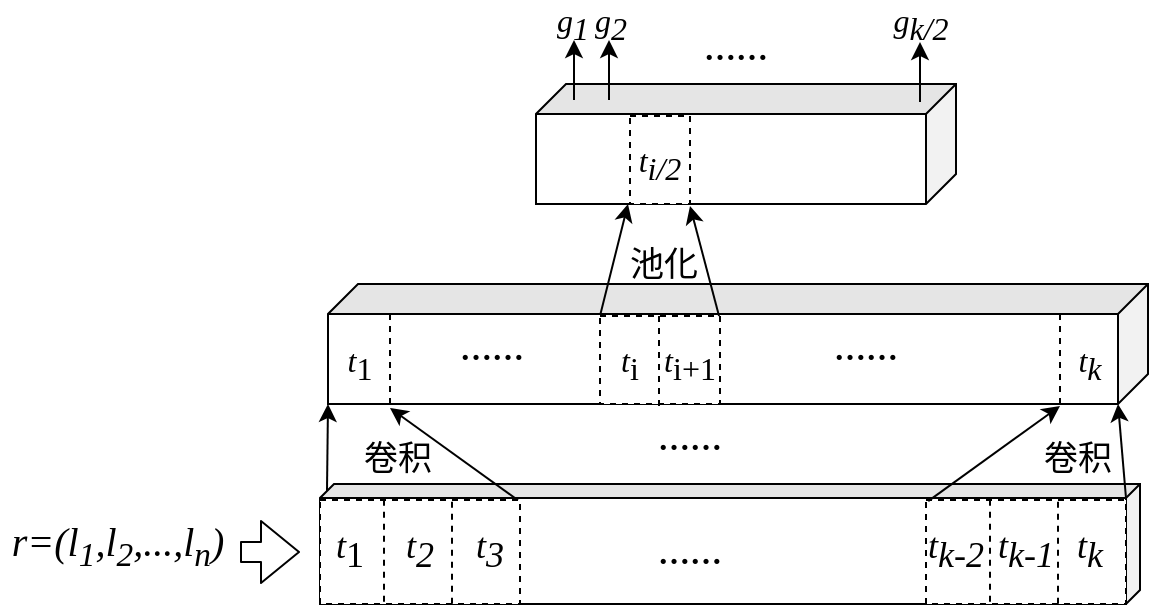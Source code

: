 <mxfile version="12.1.9" type="github" pages="1">
  <diagram id="xomN25JMLdnJ_QrAI-wc" name="Page-1">
    <mxGraphModel dx="849" dy="388" grid="1" gridSize="10" guides="1" tooltips="1" connect="1" arrows="1" fold="1" page="1" pageScale="1" pageWidth="827" pageHeight="1169" math="0" shadow="0">
      <root>
        <mxCell id="0"/>
        <mxCell id="1" parent="0"/>
        <mxCell id="jfBKxEfQu9cr7d7Tc6k2-1" value="" style="shape=cube;whiteSpace=wrap;html=1;boundedLbl=1;backgroundOutline=1;darkOpacity=0.05;darkOpacity2=0.1;direction=south;size=7;fontFamily=Times New Roman;" parent="1" vertex="1">
          <mxGeometry x="200" y="270" width="410" height="60" as="geometry"/>
        </mxCell>
        <mxCell id="jfBKxEfQu9cr7d7Tc6k2-2" value="" style="shape=cube;whiteSpace=wrap;html=1;boundedLbl=1;backgroundOutline=1;darkOpacity=0.05;darkOpacity2=0.1;direction=south;size=15;fontFamily=Times New Roman;" parent="1" vertex="1">
          <mxGeometry x="204" y="170" width="410" height="60" as="geometry"/>
        </mxCell>
        <mxCell id="jfBKxEfQu9cr7d7Tc6k2-3" value="" style="endArrow=classic;html=1;exitX=0;exitY=0;exitDx=3.5;exitDy=406.5;exitPerimeter=0;entryX=1;entryY=1;entryDx=0;entryDy=0;entryPerimeter=0;fontFamily=Times New Roman;" parent="1" source="jfBKxEfQu9cr7d7Tc6k2-1" target="jfBKxEfQu9cr7d7Tc6k2-2" edge="1">
          <mxGeometry width="50" height="50" relative="1" as="geometry">
            <mxPoint x="170" y="250" as="sourcePoint"/>
            <mxPoint x="220" y="200" as="targetPoint"/>
          </mxGeometry>
        </mxCell>
        <mxCell id="jfBKxEfQu9cr7d7Tc6k2-4" value="" style="endArrow=classic;html=1;entryX=0;entryY=0;entryDx=60.0;entryDy=15;entryPerimeter=0;fontFamily=Times New Roman;" parent="1" target="jfBKxEfQu9cr7d7Tc6k2-2" edge="1">
          <mxGeometry width="50" height="50" relative="1" as="geometry">
            <mxPoint x="603" y="277" as="sourcePoint"/>
            <mxPoint x="602.5" y="226.5" as="targetPoint"/>
          </mxGeometry>
        </mxCell>
        <mxCell id="jfBKxEfQu9cr7d7Tc6k2-5" value="&lt;i style=&quot;font-size: 18px;&quot;&gt;t&lt;sub style=&quot;font-size: 18px;&quot;&gt;2&lt;/sub&gt;&lt;/i&gt;" style="rounded=0;whiteSpace=wrap;html=1;dashed=1;fontFamily=Times New Roman;fontSize=18;" parent="1" vertex="1">
          <mxGeometry x="200" y="278" width="100" height="52" as="geometry"/>
        </mxCell>
        <mxCell id="jfBKxEfQu9cr7d7Tc6k2-6" value="" style="endArrow=none;dashed=1;html=1;entryX=0.3;entryY=0;entryDx=0;entryDy=0;entryPerimeter=0;exitX=0.307;exitY=1.035;exitDx=0;exitDy=0;exitPerimeter=0;fontFamily=Times New Roman;fontSize=18;" parent="1" edge="1">
          <mxGeometry width="50" height="50" relative="1" as="geometry">
            <mxPoint x="232" y="328.82" as="sourcePoint"/>
            <mxPoint x="232" y="275" as="targetPoint"/>
          </mxGeometry>
        </mxCell>
        <mxCell id="jfBKxEfQu9cr7d7Tc6k2-7" value="" style="endArrow=none;dashed=1;html=1;entryX=0.3;entryY=0;entryDx=0;entryDy=0;entryPerimeter=0;exitX=0.307;exitY=1.035;exitDx=0;exitDy=0;exitPerimeter=0;fontFamily=Times New Roman;fontSize=18;" parent="1" edge="1">
          <mxGeometry width="50" height="50" relative="1" as="geometry">
            <mxPoint x="266" y="329.82" as="sourcePoint"/>
            <mxPoint x="266" y="276" as="targetPoint"/>
          </mxGeometry>
        </mxCell>
        <mxCell id="jfBKxEfQu9cr7d7Tc6k2-8" value="" style="endArrow=none;dashed=1;html=1;fontFamily=Times New Roman;fontSize=16;" parent="1" edge="1">
          <mxGeometry width="50" height="50" relative="1" as="geometry">
            <mxPoint x="235" y="230" as="sourcePoint"/>
            <mxPoint x="235" y="185" as="targetPoint"/>
          </mxGeometry>
        </mxCell>
        <mxCell id="jfBKxEfQu9cr7d7Tc6k2-9" value="" style="endArrow=classic;html=1;exitX=0.99;exitY=0.003;exitDx=0;exitDy=0;exitPerimeter=0;fontFamily=Times New Roman;" parent="1" source="jfBKxEfQu9cr7d7Tc6k2-5" edge="1">
          <mxGeometry width="50" height="50" relative="1" as="geometry">
            <mxPoint x="150" y="260" as="sourcePoint"/>
            <mxPoint x="235" y="232" as="targetPoint"/>
          </mxGeometry>
        </mxCell>
        <mxCell id="jfBKxEfQu9cr7d7Tc6k2-12" value="" style="rounded=0;whiteSpace=wrap;html=1;dashed=1;fontFamily=Times New Roman;fontSize=18;" parent="1" vertex="1">
          <mxGeometry x="503" y="278" width="100" height="52" as="geometry"/>
        </mxCell>
        <mxCell id="jfBKxEfQu9cr7d7Tc6k2-13" value="" style="endArrow=none;dashed=1;html=1;entryX=0.3;entryY=0;entryDx=0;entryDy=0;entryPerimeter=0;exitX=0.307;exitY=1.035;exitDx=0;exitDy=0;exitPerimeter=0;fontFamily=Times New Roman;fontSize=18;" parent="1" edge="1">
          <mxGeometry width="50" height="50" relative="1" as="geometry">
            <mxPoint x="535" y="328.82" as="sourcePoint"/>
            <mxPoint x="535" y="275" as="targetPoint"/>
          </mxGeometry>
        </mxCell>
        <mxCell id="jfBKxEfQu9cr7d7Tc6k2-14" value="" style="endArrow=none;dashed=1;html=1;entryX=0.3;entryY=0;entryDx=0;entryDy=0;entryPerimeter=0;exitX=0.307;exitY=1.035;exitDx=0;exitDy=0;exitPerimeter=0;fontFamily=Times New Roman;fontSize=18;" parent="1" edge="1">
          <mxGeometry width="50" height="50" relative="1" as="geometry">
            <mxPoint x="569" y="329.82" as="sourcePoint"/>
            <mxPoint x="569" y="276" as="targetPoint"/>
          </mxGeometry>
        </mxCell>
        <mxCell id="jfBKxEfQu9cr7d7Tc6k2-15" value="" style="endArrow=none;dashed=1;html=1;fontFamily=Times New Roman;fontSize=16;" parent="1" edge="1">
          <mxGeometry width="50" height="50" relative="1" as="geometry">
            <mxPoint x="570" y="230" as="sourcePoint"/>
            <mxPoint x="570" y="185" as="targetPoint"/>
          </mxGeometry>
        </mxCell>
        <mxCell id="jfBKxEfQu9cr7d7Tc6k2-16" value="" style="endArrow=classic;html=1;entryX=0;entryY=0;entryDx=60.0;entryDy=15;entryPerimeter=0;exitX=0.011;exitY=0.011;exitDx=0;exitDy=0;exitPerimeter=0;fontFamily=Times New Roman;" parent="1" source="jfBKxEfQu9cr7d7Tc6k2-12" edge="1">
          <mxGeometry width="50" height="50" relative="1" as="geometry">
            <mxPoint x="574" y="278" as="sourcePoint"/>
            <mxPoint x="570" y="231" as="targetPoint"/>
          </mxGeometry>
        </mxCell>
        <mxCell id="jfBKxEfQu9cr7d7Tc6k2-17" value="&lt;b&gt;&lt;font style=&quot;font-size: 16px&quot;&gt;……&lt;/font&gt;&lt;/b&gt;" style="text;html=1;resizable=0;points=[];autosize=1;align=left;verticalAlign=top;spacingTop=-4;fontFamily=Times New Roman;" parent="1" vertex="1">
          <mxGeometry x="366.5" y="235" width="50" height="20" as="geometry"/>
        </mxCell>
        <mxCell id="jfBKxEfQu9cr7d7Tc6k2-18" value="卷积" style="text;html=1;resizable=0;points=[];autosize=1;align=left;verticalAlign=top;spacingTop=-4;fontFamily=Times New Roman;fontSize=17;" parent="1" vertex="1">
          <mxGeometry x="220" y="245" width="40" height="10" as="geometry"/>
        </mxCell>
        <mxCell id="jfBKxEfQu9cr7d7Tc6k2-19" value="卷积" style="text;html=1;resizable=0;points=[];autosize=1;align=left;verticalAlign=top;spacingTop=-4;fontFamily=Times New Roman;fontSize=17;" parent="1" vertex="1">
          <mxGeometry x="560" y="245" width="40" height="10" as="geometry"/>
        </mxCell>
        <mxCell id="jfBKxEfQu9cr7d7Tc6k2-20" value="" style="shape=cube;whiteSpace=wrap;html=1;boundedLbl=1;backgroundOutline=1;darkOpacity=0.05;darkOpacity2=0.1;direction=south;size=15;fontFamily=Times New Roman;fontSize=16;" parent="1" vertex="1">
          <mxGeometry x="308" y="70" width="210" height="60" as="geometry"/>
        </mxCell>
        <mxCell id="jfBKxEfQu9cr7d7Tc6k2-22" value="" style="rounded=0;whiteSpace=wrap;html=1;dashed=1;fontFamily=Times New Roman;fontSize=16;" parent="1" vertex="1">
          <mxGeometry x="340" y="186" width="60" height="44" as="geometry"/>
        </mxCell>
        <mxCell id="jfBKxEfQu9cr7d7Tc6k2-23" value="" style="endArrow=none;dashed=1;html=1;fontFamily=Times New Roman;fontSize=16;" parent="1" edge="1">
          <mxGeometry width="50" height="50" relative="1" as="geometry">
            <mxPoint x="369.5" y="231" as="sourcePoint"/>
            <mxPoint x="369.5" y="186" as="targetPoint"/>
          </mxGeometry>
        </mxCell>
        <mxCell id="jfBKxEfQu9cr7d7Tc6k2-24" value="" style="rounded=0;whiteSpace=wrap;html=1;dashed=1;fontFamily=Times New Roman;fontSize=16;" parent="1" vertex="1">
          <mxGeometry x="355" y="86" width="30" height="44" as="geometry"/>
        </mxCell>
        <mxCell id="jfBKxEfQu9cr7d7Tc6k2-25" value="" style="endArrow=classic;html=1;exitX=0.004;exitY=0.024;exitDx=0;exitDy=0;exitPerimeter=0;fontFamily=Times New Roman;" parent="1" edge="1">
          <mxGeometry width="50" height="50" relative="1" as="geometry">
            <mxPoint x="340.24" y="185.056" as="sourcePoint"/>
            <mxPoint x="354" y="130" as="targetPoint"/>
          </mxGeometry>
        </mxCell>
        <mxCell id="jfBKxEfQu9cr7d7Tc6k2-26" value="" style="endArrow=classic;html=1;exitX=0.992;exitY=-0.001;exitDx=0;exitDy=0;exitPerimeter=0;fontFamily=Times New Roman;" parent="1" source="jfBKxEfQu9cr7d7Tc6k2-22" edge="1">
          <mxGeometry width="50" height="50" relative="1" as="geometry">
            <mxPoint x="401" y="188" as="sourcePoint"/>
            <mxPoint x="385" y="131" as="targetPoint"/>
          </mxGeometry>
        </mxCell>
        <mxCell id="jfBKxEfQu9cr7d7Tc6k2-27" value="池化" style="text;html=1;resizable=0;points=[];autosize=1;align=left;verticalAlign=top;spacingTop=-4;fontFamily=Times New Roman;fontSize=17;" parent="1" vertex="1">
          <mxGeometry x="353" y="148" width="40" height="10" as="geometry"/>
        </mxCell>
        <mxCell id="jfBKxEfQu9cr7d7Tc6k2-28" value="&lt;i style=&quot;font-size: 18px;&quot;&gt;t&lt;span style=&quot;font-size: 18px;&quot;&gt;&lt;sub style=&quot;font-size: 18px;&quot;&gt;3&lt;/sub&gt;&lt;/span&gt;&lt;/i&gt;" style="text;html=1;strokeColor=none;fillColor=none;align=center;verticalAlign=middle;whiteSpace=wrap;rounded=0;dashed=1;fontFamily=Times New Roman;fontSize=18;" parent="1" vertex="1">
          <mxGeometry x="280" y="294" width="10" height="20" as="geometry"/>
        </mxCell>
        <mxCell id="jfBKxEfQu9cr7d7Tc6k2-29" value="&lt;i style=&quot;font-size: 18px;&quot;&gt;t&lt;/i&gt;&lt;sub style=&quot;font-size: 18px;&quot;&gt;1&lt;/sub&gt;" style="text;html=1;strokeColor=none;fillColor=none;align=center;verticalAlign=middle;whiteSpace=wrap;rounded=0;dashed=1;fontFamily=Times New Roman;fontSize=18;" parent="1" vertex="1">
          <mxGeometry x="210" y="294" width="10" height="20" as="geometry"/>
        </mxCell>
        <mxCell id="jfBKxEfQu9cr7d7Tc6k2-30" value="&lt;i style=&quot;font-size: 18px;&quot;&gt;t&lt;span style=&quot;font-size: 18px;&quot;&gt;&lt;sub style=&quot;font-size: 18px;&quot;&gt;k&lt;/sub&gt;&lt;/span&gt;&lt;/i&gt;" style="text;html=1;strokeColor=none;fillColor=none;align=center;verticalAlign=middle;whiteSpace=wrap;rounded=0;dashed=1;fontFamily=Times New Roman;fontSize=18;" parent="1" vertex="1">
          <mxGeometry x="580" y="294" width="10" height="20" as="geometry"/>
        </mxCell>
        <mxCell id="jfBKxEfQu9cr7d7Tc6k2-31" value="&lt;i style=&quot;font-size: 18px;&quot;&gt;t&lt;sub style=&quot;font-size: 18px;&quot;&gt;k&lt;/sub&gt;&lt;span style=&quot;font-size: 18px;&quot;&gt;&lt;sub style=&quot;font-size: 18px;&quot;&gt;-1&lt;/sub&gt;&lt;/span&gt;&lt;/i&gt;" style="text;html=1;strokeColor=none;fillColor=none;align=center;verticalAlign=middle;whiteSpace=wrap;rounded=0;dashed=1;fontFamily=Times New Roman;fontSize=18;" parent="1" vertex="1">
          <mxGeometry x="538" y="294" width="30" height="20" as="geometry"/>
        </mxCell>
        <mxCell id="jfBKxEfQu9cr7d7Tc6k2-32" value="&lt;i style=&quot;font-size: 18px;&quot;&gt;t&lt;span style=&quot;font-size: 18px;&quot;&gt;&lt;sub style=&quot;font-size: 18px;&quot;&gt;k-2&lt;/sub&gt;&lt;/span&gt;&lt;/i&gt;" style="text;html=1;strokeColor=none;fillColor=none;align=center;verticalAlign=middle;whiteSpace=wrap;rounded=0;dashed=1;fontFamily=Times New Roman;fontSize=18;" parent="1" vertex="1">
          <mxGeometry x="503" y="294" width="30" height="20" as="geometry"/>
        </mxCell>
        <mxCell id="jfBKxEfQu9cr7d7Tc6k2-33" value="&lt;i style=&quot;font-size: 16px;&quot;&gt;t&lt;/i&gt;&lt;sub style=&quot;font-size: 16px;&quot;&gt;1&lt;/sub&gt;" style="text;html=1;strokeColor=none;fillColor=none;align=center;verticalAlign=middle;whiteSpace=wrap;rounded=0;dashed=1;fontFamily=Times New Roman;fontSize=16;" parent="1" vertex="1">
          <mxGeometry x="215" y="200" width="10" height="20" as="geometry"/>
        </mxCell>
        <mxCell id="jfBKxEfQu9cr7d7Tc6k2-34" value="&lt;i style=&quot;font-size: 16px;&quot;&gt;t&lt;/i&gt;&lt;sub style=&quot;font-size: 16px;&quot;&gt;i&lt;/sub&gt;" style="text;html=1;strokeColor=none;fillColor=none;align=center;verticalAlign=middle;whiteSpace=wrap;rounded=0;dashed=1;fontFamily=Times New Roman;fontSize=16;" parent="1" vertex="1">
          <mxGeometry x="350" y="200" width="10" height="20" as="geometry"/>
        </mxCell>
        <mxCell id="jfBKxEfQu9cr7d7Tc6k2-35" value="&lt;i style=&quot;font-size: 16px;&quot;&gt;t&lt;/i&gt;&lt;sub style=&quot;font-size: 16px;&quot;&gt;i+1&lt;/sub&gt;" style="text;html=1;strokeColor=none;fillColor=none;align=center;verticalAlign=middle;whiteSpace=wrap;rounded=0;dashed=1;fontFamily=Times New Roman;fontSize=16;" parent="1" vertex="1">
          <mxGeometry x="380" y="200" width="10" height="20" as="geometry"/>
        </mxCell>
        <mxCell id="jfBKxEfQu9cr7d7Tc6k2-37" value="&lt;i style=&quot;font-size: 16px;&quot;&gt;t&lt;span style=&quot;font-size: 16px;&quot;&gt;&lt;sub style=&quot;font-size: 16px;&quot;&gt;k&lt;/sub&gt;&lt;/span&gt;&lt;/i&gt;" style="text;html=1;strokeColor=none;fillColor=none;align=center;verticalAlign=middle;whiteSpace=wrap;rounded=0;dashed=1;fontFamily=Times New Roman;fontSize=16;" parent="1" vertex="1">
          <mxGeometry x="580" y="200" width="10" height="20" as="geometry"/>
        </mxCell>
        <mxCell id="jfBKxEfQu9cr7d7Tc6k2-38" value="&lt;i style=&quot;font-size: 16px;&quot;&gt;t&lt;span style=&quot;font-size: 16px;&quot;&gt;&lt;sub style=&quot;font-size: 16px;&quot;&gt;i/2&lt;/sub&gt;&lt;/span&gt;&lt;/i&gt;" style="text;html=1;strokeColor=none;fillColor=none;align=center;verticalAlign=middle;whiteSpace=wrap;rounded=0;dashed=1;fontFamily=Times New Roman;fontSize=16;" parent="1" vertex="1">
          <mxGeometry x="365" y="100" width="10" height="20" as="geometry"/>
        </mxCell>
        <mxCell id="jfBKxEfQu9cr7d7Tc6k2-53" value="&lt;font style=&quot;font-size: 20px&quot;&gt;&lt;font style=&quot;font-size: 20px&quot;&gt;&lt;i&gt;r=(l&lt;sub&gt;1&lt;/sub&gt;,l&lt;sub&gt;2&lt;/sub&gt;,...,l&lt;sub&gt;n&lt;/sub&gt;&lt;/i&gt;&lt;/font&gt;&lt;i&gt;)&lt;/i&gt;&lt;/font&gt;" style="text;html=1;strokeColor=none;fillColor=none;align=center;verticalAlign=middle;whiteSpace=wrap;rounded=0;dashed=1;fontFamily=Times New Roman;" parent="1" vertex="1">
          <mxGeometry x="40" y="285" width="118" height="31" as="geometry"/>
        </mxCell>
        <mxCell id="jfBKxEfQu9cr7d7Tc6k2-54" value="" style="shape=flexArrow;endArrow=classic;html=1;fontFamily=Times New Roman;" parent="1" edge="1">
          <mxGeometry width="50" height="50" relative="1" as="geometry">
            <mxPoint x="160" y="304" as="sourcePoint"/>
            <mxPoint x="190" y="304" as="targetPoint"/>
          </mxGeometry>
        </mxCell>
        <mxCell id="kZRL9MXHlI3tKFj2mU3V-1" value="" style="endArrow=classic;html=1;fontFamily=Times New Roman;fontSize=16;" edge="1" parent="1">
          <mxGeometry width="50" height="50" relative="1" as="geometry">
            <mxPoint x="327" y="78" as="sourcePoint"/>
            <mxPoint x="327" y="48" as="targetPoint"/>
          </mxGeometry>
        </mxCell>
        <mxCell id="kZRL9MXHlI3tKFj2mU3V-4" value="&lt;i style=&quot;font-size: 16px;&quot;&gt;g&lt;sub style=&quot;font-size: 16px;&quot;&gt;1&lt;/sub&gt;&lt;/i&gt;" style="text;html=1;strokeColor=none;fillColor=none;align=center;verticalAlign=middle;whiteSpace=wrap;rounded=0;fontFamily=Times New Roman;fontSize=16;" vertex="1" parent="1">
          <mxGeometry x="321" y="30" width="11" height="20" as="geometry"/>
        </mxCell>
        <mxCell id="kZRL9MXHlI3tKFj2mU3V-6" value="&lt;i style=&quot;font-size: 16px;&quot;&gt;g&lt;sub style=&quot;font-size: 16px;&quot;&gt;2&lt;/sub&gt;&lt;/i&gt;" style="text;html=1;strokeColor=none;fillColor=none;align=center;verticalAlign=middle;whiteSpace=wrap;rounded=0;fontFamily=Times New Roman;fontSize=16;" vertex="1" parent="1">
          <mxGeometry x="340" y="30" width="11" height="20" as="geometry"/>
        </mxCell>
        <mxCell id="kZRL9MXHlI3tKFj2mU3V-7" value="" style="endArrow=classic;html=1;fontFamily=Times New Roman;fontSize=16;" edge="1" parent="1">
          <mxGeometry width="50" height="50" relative="1" as="geometry">
            <mxPoint x="344.5" y="78" as="sourcePoint"/>
            <mxPoint x="344.5" y="48" as="targetPoint"/>
          </mxGeometry>
        </mxCell>
        <mxCell id="kZRL9MXHlI3tKFj2mU3V-8" value="" style="endArrow=classic;html=1;fontFamily=Times New Roman;fontSize=16;" edge="1" parent="1">
          <mxGeometry width="50" height="50" relative="1" as="geometry">
            <mxPoint x="500" y="79" as="sourcePoint"/>
            <mxPoint x="500" y="49" as="targetPoint"/>
          </mxGeometry>
        </mxCell>
        <mxCell id="kZRL9MXHlI3tKFj2mU3V-9" value="&lt;i style=&quot;font-size: 16px;&quot;&gt;g&lt;sub style=&quot;font-size: 16px;&quot;&gt;k/2&lt;/sub&gt;&lt;/i&gt;" style="text;html=1;strokeColor=none;fillColor=none;align=center;verticalAlign=middle;whiteSpace=wrap;rounded=0;fontFamily=Times New Roman;fontSize=16;" vertex="1" parent="1">
          <mxGeometry x="495" y="30" width="11" height="20" as="geometry"/>
        </mxCell>
        <mxCell id="kZRL9MXHlI3tKFj2mU3V-10" value="&lt;b&gt;&lt;font style=&quot;font-size: 16px&quot;&gt;……&lt;/font&gt;&lt;/b&gt;" style="text;html=1;resizable=0;points=[];autosize=1;align=left;verticalAlign=top;spacingTop=-4;fontFamily=Times New Roman;fontSize=18;" vertex="1" parent="1">
          <mxGeometry x="366.5" y="290.5" width="50" height="20" as="geometry"/>
        </mxCell>
        <mxCell id="kZRL9MXHlI3tKFj2mU3V-11" value="&lt;b style=&quot;font-size: 16px;&quot;&gt;&lt;font style=&quot;font-size: 16px;&quot;&gt;……&lt;/font&gt;&lt;/b&gt;" style="text;html=1;resizable=0;points=[];autosize=1;align=left;verticalAlign=top;spacingTop=-4;fontFamily=Times New Roman;fontSize=16;" vertex="1" parent="1">
          <mxGeometry x="455" y="190" width="60" height="20" as="geometry"/>
        </mxCell>
        <mxCell id="kZRL9MXHlI3tKFj2mU3V-12" value="&lt;b style=&quot;font-size: 16px;&quot;&gt;&lt;font style=&quot;font-size: 16px;&quot;&gt;……&lt;/font&gt;&lt;/b&gt;" style="text;html=1;resizable=0;points=[];autosize=1;align=left;verticalAlign=top;spacingTop=-4;fontFamily=Times New Roman;fontSize=16;" vertex="1" parent="1">
          <mxGeometry x="268" y="190" width="60" height="20" as="geometry"/>
        </mxCell>
        <mxCell id="kZRL9MXHlI3tKFj2mU3V-13" value="&lt;b style=&quot;font-size: 16px;&quot;&gt;&lt;font style=&quot;font-size: 16px;&quot;&gt;……&lt;/font&gt;&lt;/b&gt;" style="text;html=1;resizable=0;points=[];autosize=1;align=left;verticalAlign=top;spacingTop=-4;fontFamily=Times New Roman;fontSize=16;" vertex="1" parent="1">
          <mxGeometry x="390" y="40" width="60" height="20" as="geometry"/>
        </mxCell>
      </root>
    </mxGraphModel>
  </diagram>
</mxfile>
